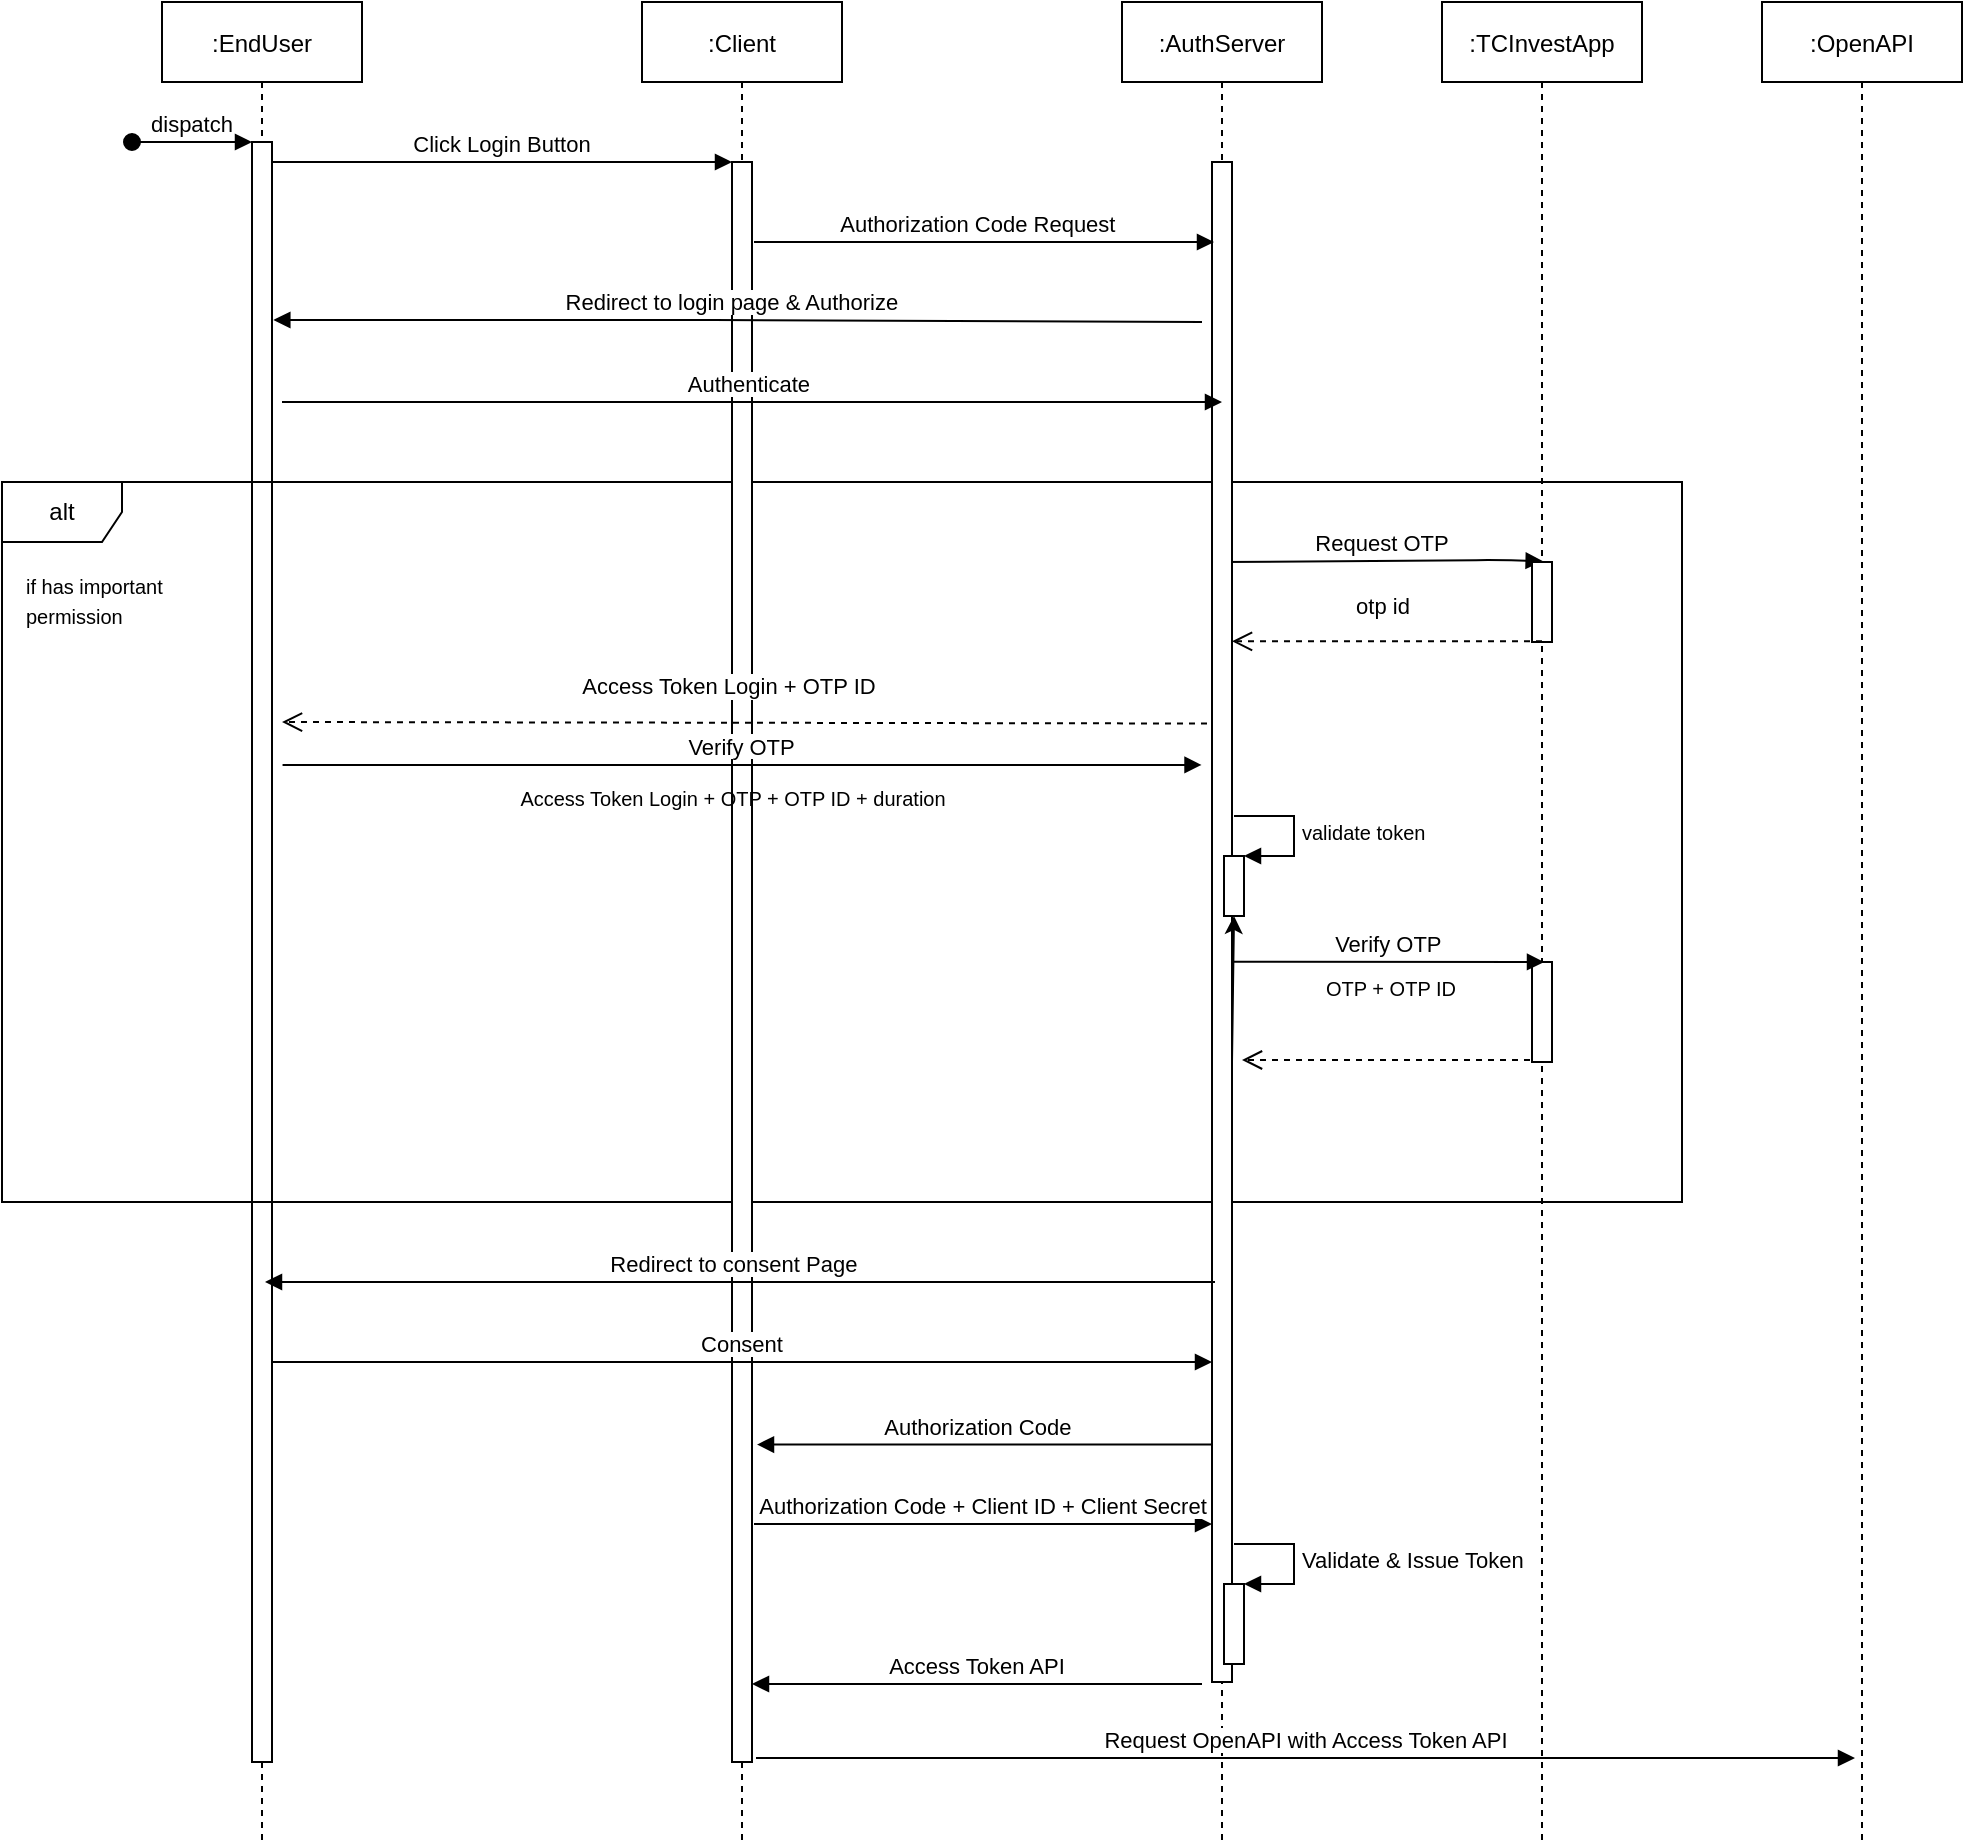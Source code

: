<mxfile version="18.0.5" type="github">
  <diagram id="kgpKYQtTHZ0yAKxKKP6v" name="Page-1">
    <mxGraphModel dx="1422" dy="739" grid="1" gridSize="10" guides="1" tooltips="1" connect="1" arrows="1" fold="1" page="1" pageScale="1" pageWidth="850" pageHeight="1100" math="0" shadow="0">
      <root>
        <mxCell id="0" />
        <mxCell id="1" parent="0" />
        <mxCell id="3nuBFxr9cyL0pnOWT2aG-1" value=":EndUser" style="shape=umlLifeline;perimeter=lifelinePerimeter;container=1;collapsible=0;recursiveResize=0;rounded=0;shadow=0;strokeWidth=1;" parent="1" vertex="1">
          <mxGeometry x="120" y="80" width="100" height="920" as="geometry" />
        </mxCell>
        <mxCell id="3nuBFxr9cyL0pnOWT2aG-2" value="" style="points=[];perimeter=orthogonalPerimeter;rounded=0;shadow=0;strokeWidth=1;" parent="3nuBFxr9cyL0pnOWT2aG-1" vertex="1">
          <mxGeometry x="45" y="70" width="10" height="810" as="geometry" />
        </mxCell>
        <mxCell id="3nuBFxr9cyL0pnOWT2aG-3" value="dispatch" style="verticalAlign=bottom;startArrow=oval;endArrow=block;startSize=8;shadow=0;strokeWidth=1;" parent="3nuBFxr9cyL0pnOWT2aG-1" target="3nuBFxr9cyL0pnOWT2aG-2" edge="1">
          <mxGeometry relative="1" as="geometry">
            <mxPoint x="-15" y="70" as="sourcePoint" />
          </mxGeometry>
        </mxCell>
        <mxCell id="3nuBFxr9cyL0pnOWT2aG-5" value=":Client" style="shape=umlLifeline;perimeter=lifelinePerimeter;container=1;collapsible=0;recursiveResize=0;rounded=0;shadow=0;strokeWidth=1;" parent="1" vertex="1">
          <mxGeometry x="360" y="80" width="100" height="920" as="geometry" />
        </mxCell>
        <mxCell id="h-oLE68M1VgkEwbi_Za4-15" value="alt" style="shape=umlFrame;whiteSpace=wrap;html=1;" parent="3nuBFxr9cyL0pnOWT2aG-5" vertex="1">
          <mxGeometry x="-320" y="240" width="840" height="360" as="geometry" />
        </mxCell>
        <mxCell id="3nuBFxr9cyL0pnOWT2aG-6" value="" style="points=[];perimeter=orthogonalPerimeter;rounded=0;shadow=0;strokeWidth=1;" parent="3nuBFxr9cyL0pnOWT2aG-5" vertex="1">
          <mxGeometry x="45" y="80" width="10" height="800" as="geometry" />
        </mxCell>
        <mxCell id="h-oLE68M1VgkEwbi_Za4-17" value="Verify OTP" style="verticalAlign=bottom;endArrow=block;entryX=0.714;entryY=0.393;shadow=0;strokeWidth=1;entryDx=0;entryDy=0;entryPerimeter=0;exitX=0.167;exitY=0.393;exitDx=0;exitDy=0;exitPerimeter=0;" parent="3nuBFxr9cyL0pnOWT2aG-5" source="h-oLE68M1VgkEwbi_Za4-15" target="h-oLE68M1VgkEwbi_Za4-15" edge="1">
          <mxGeometry relative="1" as="geometry">
            <mxPoint x="-105" y="401.0" as="sourcePoint" />
            <mxPoint x="165" y="401.0" as="targetPoint" />
          </mxGeometry>
        </mxCell>
        <mxCell id="h-oLE68M1VgkEwbi_Za4-18" value="Access Token Login + OTP + OTP ID + duration" style="text;html=1;align=center;verticalAlign=middle;resizable=0;points=[];autosize=1;strokeColor=none;fillColor=none;fontSize=10;" parent="3nuBFxr9cyL0pnOWT2aG-5" vertex="1">
          <mxGeometry x="-70" y="388" width="230" height="20" as="geometry" />
        </mxCell>
        <mxCell id="h-oLE68M1VgkEwbi_Za4-19" value="" style="html=1;verticalAlign=bottom;endArrow=open;dashed=1;endSize=8;rounded=0;" parent="3nuBFxr9cyL0pnOWT2aG-5" edge="1">
          <mxGeometry x="0.035" y="-9" relative="1" as="geometry">
            <mxPoint x="444" y="529" as="sourcePoint" />
            <mxPoint x="300" y="529" as="targetPoint" />
            <mxPoint as="offset" />
          </mxGeometry>
        </mxCell>
        <mxCell id="h-oLE68M1VgkEwbi_Za4-20" value="Request OTP" style="verticalAlign=bottom;endArrow=block;shadow=0;strokeWidth=1;entryX=-0.167;entryY=0.013;entryDx=0;entryDy=0;entryPerimeter=0;" parent="3nuBFxr9cyL0pnOWT2aG-5" edge="1">
          <mxGeometry relative="1" as="geometry">
            <mxPoint x="290" y="280" as="sourcePoint" />
            <mxPoint x="450.33" y="279.52" as="targetPoint" />
            <Array as="points">
              <mxPoint x="427" y="279" />
            </Array>
          </mxGeometry>
        </mxCell>
        <mxCell id="h-oLE68M1VgkEwbi_Za4-29" value="OTP + OTP ID" style="text;html=1;align=center;verticalAlign=middle;resizable=0;points=[];autosize=1;strokeColor=none;fillColor=none;fontSize=10;" parent="3nuBFxr9cyL0pnOWT2aG-5" vertex="1">
          <mxGeometry x="334" y="483" width="80" height="20" as="geometry" />
        </mxCell>
        <mxCell id="3nuBFxr9cyL0pnOWT2aG-8" value="Click Login Button" style="verticalAlign=bottom;endArrow=block;entryX=0;entryY=0;shadow=0;strokeWidth=1;" parent="1" source="3nuBFxr9cyL0pnOWT2aG-2" target="3nuBFxr9cyL0pnOWT2aG-6" edge="1">
          <mxGeometry relative="1" as="geometry">
            <mxPoint x="275" y="160" as="sourcePoint" />
          </mxGeometry>
        </mxCell>
        <mxCell id="h-oLE68M1VgkEwbi_Za4-1" value=":AuthServer" style="shape=umlLifeline;perimeter=lifelinePerimeter;container=1;collapsible=0;recursiveResize=0;rounded=0;shadow=0;strokeWidth=1;" parent="1" vertex="1">
          <mxGeometry x="600" y="80" width="100" height="920" as="geometry" />
        </mxCell>
        <mxCell id="h-oLE68M1VgkEwbi_Za4-2" value="" style="points=[];perimeter=orthogonalPerimeter;rounded=0;shadow=0;strokeWidth=1;" parent="h-oLE68M1VgkEwbi_Za4-1" vertex="1">
          <mxGeometry x="45" y="80" width="10" height="760" as="geometry" />
        </mxCell>
        <mxCell id="h-oLE68M1VgkEwbi_Za4-22" value="" style="html=1;points=[];perimeter=orthogonalPerimeter;fontSize=10;" parent="h-oLE68M1VgkEwbi_Za4-1" vertex="1">
          <mxGeometry x="51" y="427" width="10" height="30" as="geometry" />
        </mxCell>
        <mxCell id="h-oLE68M1VgkEwbi_Za4-23" value="validate token" style="edgeStyle=orthogonalEdgeStyle;html=1;align=left;spacingLeft=2;endArrow=block;rounded=0;entryX=1;entryY=0;fontSize=10;" parent="h-oLE68M1VgkEwbi_Za4-1" target="h-oLE68M1VgkEwbi_Za4-22" edge="1">
          <mxGeometry relative="1" as="geometry">
            <mxPoint x="56" y="407" as="sourcePoint" />
            <Array as="points">
              <mxPoint x="86" y="407" />
            </Array>
          </mxGeometry>
        </mxCell>
        <mxCell id="h-oLE68M1VgkEwbi_Za4-36" value="" style="html=1;points=[];perimeter=orthogonalPerimeter;" parent="h-oLE68M1VgkEwbi_Za4-1" vertex="1">
          <mxGeometry x="51" y="791" width="10" height="40" as="geometry" />
        </mxCell>
        <mxCell id="h-oLE68M1VgkEwbi_Za4-37" value="Validate &amp;amp; Issue Token" style="edgeStyle=orthogonalEdgeStyle;html=1;align=left;spacingLeft=2;endArrow=block;rounded=0;entryX=1;entryY=0;" parent="h-oLE68M1VgkEwbi_Za4-1" target="h-oLE68M1VgkEwbi_Za4-36" edge="1">
          <mxGeometry relative="1" as="geometry">
            <mxPoint x="56" y="771" as="sourcePoint" />
            <Array as="points">
              <mxPoint x="86" y="771" />
            </Array>
          </mxGeometry>
        </mxCell>
        <mxCell id="h-oLE68M1VgkEwbi_Za4-3" value=":TCInvestApp" style="shape=umlLifeline;perimeter=lifelinePerimeter;container=1;collapsible=0;recursiveResize=0;rounded=0;shadow=0;strokeWidth=1;" parent="1" vertex="1">
          <mxGeometry x="760" y="80" width="100" height="920" as="geometry" />
        </mxCell>
        <mxCell id="h-oLE68M1VgkEwbi_Za4-26" value="" style="points=[];perimeter=orthogonalPerimeter;rounded=0;shadow=0;strokeWidth=1;" parent="h-oLE68M1VgkEwbi_Za4-3" vertex="1">
          <mxGeometry x="45" y="280" width="10" height="40" as="geometry" />
        </mxCell>
        <mxCell id="h-oLE68M1VgkEwbi_Za4-27" value="" style="points=[];perimeter=orthogonalPerimeter;rounded=0;shadow=0;strokeWidth=1;" parent="h-oLE68M1VgkEwbi_Za4-3" vertex="1">
          <mxGeometry x="45" y="480" width="10" height="50" as="geometry" />
        </mxCell>
        <mxCell id="h-oLE68M1VgkEwbi_Za4-5" value="Authorization Code Request  " style="verticalAlign=bottom;endArrow=block;entryX=0;entryY=0;shadow=0;strokeWidth=1;" parent="1" edge="1">
          <mxGeometry relative="1" as="geometry">
            <mxPoint x="416" y="200.0" as="sourcePoint" />
            <mxPoint x="646" y="200.0" as="targetPoint" />
          </mxGeometry>
        </mxCell>
        <mxCell id="h-oLE68M1VgkEwbi_Za4-9" value="Redirect to login page &amp; Authorize  " style="verticalAlign=bottom;endArrow=block;shadow=0;strokeWidth=1;" parent="1" edge="1">
          <mxGeometry relative="1" as="geometry">
            <mxPoint x="640" y="240" as="sourcePoint" />
            <mxPoint x="175.667" y="239" as="targetPoint" />
            <Array as="points">
              <mxPoint x="386" y="239" />
            </Array>
          </mxGeometry>
        </mxCell>
        <mxCell id="h-oLE68M1VgkEwbi_Za4-10" value="Authenticate " style="verticalAlign=bottom;endArrow=block;shadow=0;strokeWidth=1;" parent="1" edge="1">
          <mxGeometry relative="1" as="geometry">
            <mxPoint x="180" y="280.0" as="sourcePoint" />
            <mxPoint x="650" y="280" as="targetPoint" />
          </mxGeometry>
        </mxCell>
        <mxCell id="h-oLE68M1VgkEwbi_Za4-30" value="&lt;font style=&quot;font-size: 10px;&quot;&gt;if has important&lt;br&gt;permission&lt;/font&gt;" style="text;html=1;align=left;verticalAlign=middle;resizable=0;points=[];autosize=1;strokeColor=none;fillColor=none;" parent="1" vertex="1">
          <mxGeometry x="50" y="359" width="80" height="40" as="geometry" />
        </mxCell>
        <mxCell id="h-oLE68M1VgkEwbi_Za4-21" value="otp id" style="html=1;verticalAlign=bottom;endArrow=open;dashed=1;endSize=8;rounded=0;exitX=0.5;exitY=0.992;exitDx=0;exitDy=0;exitPerimeter=0;" parent="1" source="h-oLE68M1VgkEwbi_Za4-26" edge="1">
          <mxGeometry x="0.035" y="-9" relative="1" as="geometry">
            <mxPoint x="395" y="329.0" as="sourcePoint" />
            <mxPoint x="655" y="399.68" as="targetPoint" />
            <mxPoint as="offset" />
          </mxGeometry>
        </mxCell>
        <mxCell id="h-oLE68M1VgkEwbi_Za4-16" value="Access Token Login + OTP ID" style="html=1;verticalAlign=bottom;endArrow=open;dashed=1;endSize=8;rounded=0;exitX=-0.25;exitY=0.729;exitDx=0;exitDy=0;exitPerimeter=0;" parent="1" edge="1">
          <mxGeometry x="0.035" y="-9" relative="1" as="geometry">
            <mxPoint x="642.5" y="440.76" as="sourcePoint" />
            <mxPoint x="180" y="440" as="targetPoint" />
            <mxPoint as="offset" />
          </mxGeometry>
        </mxCell>
        <mxCell id="h-oLE68M1VgkEwbi_Za4-28" value="Verify OTP" style="verticalAlign=bottom;endArrow=block;shadow=0;strokeWidth=1;exitX=0.917;exitY=0.911;exitDx=0;exitDy=0;exitPerimeter=0;" parent="1" edge="1">
          <mxGeometry relative="1" as="geometry">
            <mxPoint x="655.17" y="559.84" as="sourcePoint" />
            <mxPoint x="811" y="560" as="targetPoint" />
          </mxGeometry>
        </mxCell>
        <mxCell id="h-oLE68M1VgkEwbi_Za4-31" value="" style="edgeStyle=orthogonalEdgeStyle;rounded=0;orthogonalLoop=1;jettySize=auto;html=1;" parent="1" target="h-oLE68M1VgkEwbi_Za4-22" edge="1">
          <mxGeometry relative="1" as="geometry">
            <mxPoint x="655" y="610" as="sourcePoint" />
          </mxGeometry>
        </mxCell>
        <mxCell id="h-oLE68M1VgkEwbi_Za4-33" value="Authorization Code  " style="verticalAlign=bottom;endArrow=block;shadow=0;strokeWidth=1;entryX=1.25;entryY=0.778;entryDx=0;entryDy=0;entryPerimeter=0;" parent="1" edge="1">
          <mxGeometry relative="1" as="geometry">
            <mxPoint x="645" y="801.28" as="sourcePoint" />
            <mxPoint x="417.5" y="801.28" as="targetPoint" />
          </mxGeometry>
        </mxCell>
        <mxCell id="h-oLE68M1VgkEwbi_Za4-35" value="Authorization Code + Client ID + Client Secret" style="verticalAlign=bottom;endArrow=block;shadow=0;strokeWidth=1;" parent="1" edge="1">
          <mxGeometry relative="1" as="geometry">
            <mxPoint x="416" y="841" as="sourcePoint" />
            <mxPoint x="645" y="841" as="targetPoint" />
          </mxGeometry>
        </mxCell>
        <mxCell id="h-oLE68M1VgkEwbi_Za4-40" value="Access Token API" style="verticalAlign=bottom;endArrow=block;shadow=0;strokeWidth=1;" parent="1" edge="1">
          <mxGeometry relative="1" as="geometry">
            <mxPoint x="640" y="921" as="sourcePoint" />
            <mxPoint x="415" y="921" as="targetPoint" />
          </mxGeometry>
        </mxCell>
        <mxCell id="h-oLE68M1VgkEwbi_Za4-41" value=":OpenAPI" style="shape=umlLifeline;perimeter=lifelinePerimeter;container=1;collapsible=0;recursiveResize=0;rounded=0;shadow=0;strokeWidth=1;" parent="1" vertex="1">
          <mxGeometry x="920" y="80" width="100" height="920" as="geometry" />
        </mxCell>
        <mxCell id="h-oLE68M1VgkEwbi_Za4-44" value="Request OpenAPI with Access Token API" style="verticalAlign=bottom;endArrow=block;shadow=0;strokeWidth=1;" parent="1" edge="1">
          <mxGeometry relative="1" as="geometry">
            <mxPoint x="417" y="958" as="sourcePoint" />
            <mxPoint x="966.5" y="958" as="targetPoint" />
          </mxGeometry>
        </mxCell>
        <mxCell id="KO6zfnBaP93Wm_9rGQSS-3" value="Redirect to consent Page  " style="verticalAlign=bottom;endArrow=block;shadow=0;strokeWidth=1;" edge="1" parent="1">
          <mxGeometry relative="1" as="geometry">
            <mxPoint x="646.5" y="720" as="sourcePoint" />
            <mxPoint x="171.5" y="720" as="targetPoint" />
          </mxGeometry>
        </mxCell>
        <mxCell id="KO6zfnBaP93Wm_9rGQSS-4" value="Consent" style="verticalAlign=bottom;endArrow=block;shadow=0;strokeWidth=1;" edge="1" parent="1">
          <mxGeometry relative="1" as="geometry">
            <mxPoint x="175" y="760.0" as="sourcePoint" />
            <mxPoint x="645" y="760" as="targetPoint" />
          </mxGeometry>
        </mxCell>
      </root>
    </mxGraphModel>
  </diagram>
</mxfile>
